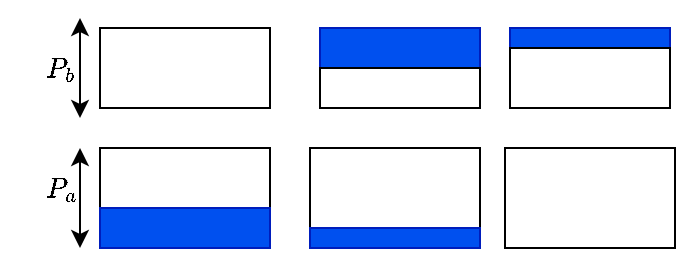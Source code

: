 <mxfile version="14.9.6" type="device"><diagram id="AV85_bqc-FiABDN-bUVl" name="Page-1"><mxGraphModel dx="1422" dy="822" grid="1" gridSize="10" guides="1" tooltips="1" connect="1" arrows="1" fold="1" page="1" pageScale="1" pageWidth="850" pageHeight="1100" math="1" shadow="0"><root><mxCell id="0"/><mxCell id="1" parent="0"/><mxCell id="Zr9S-XgC_M2s1J7sB4nL-7" value="" style="endArrow=classic;startArrow=classic;html=1;" parent="1" edge="1"><mxGeometry width="50" height="50" relative="1" as="geometry"><mxPoint x="70" y="575" as="sourcePoint"/><mxPoint x="70" y="525" as="targetPoint"/></mxGeometry></mxCell><mxCell id="Zr9S-XgC_M2s1J7sB4nL-8" value="$$P_b$$" style="text;html=1;align=center;verticalAlign=middle;resizable=0;points=[];autosize=1;" parent="1" vertex="1"><mxGeometry x="30" y="540" width="60" height="20" as="geometry"/></mxCell><mxCell id="HU7oYA60lOFtbS4yqMgx-3" value="" style="rounded=0;whiteSpace=wrap;html=1;" vertex="1" parent="1"><mxGeometry x="80" y="590" width="85" height="30" as="geometry"/></mxCell><mxCell id="HU7oYA60lOFtbS4yqMgx-6" value="" style="rounded=0;whiteSpace=wrap;html=1;fillColor=#0050ef;strokeColor=#001DBC;fontColor=#ffffff;" vertex="1" parent="1"><mxGeometry x="80" y="620" width="85" height="20" as="geometry"/></mxCell><mxCell id="HU7oYA60lOFtbS4yqMgx-7" value="" style="rounded=0;whiteSpace=wrap;html=1;" vertex="1" parent="1"><mxGeometry x="80" y="530" width="85" height="40" as="geometry"/></mxCell><mxCell id="HU7oYA60lOFtbS4yqMgx-8" value="$$P_a$$" style="text;html=1;align=center;verticalAlign=middle;resizable=0;points=[];autosize=1;" vertex="1" parent="1"><mxGeometry x="30" y="600" width="60" height="20" as="geometry"/></mxCell><mxCell id="HU7oYA60lOFtbS4yqMgx-11" value="" style="endArrow=classic;startArrow=classic;html=1;" edge="1" parent="1"><mxGeometry width="50" height="50" relative="1" as="geometry"><mxPoint x="70" y="640" as="sourcePoint"/><mxPoint x="70" y="590" as="targetPoint"/></mxGeometry></mxCell><mxCell id="HU7oYA60lOFtbS4yqMgx-12" value="" style="rounded=0;whiteSpace=wrap;html=1;fillColor=#0050ef;strokeColor=#001DBC;fontColor=#ffffff;" vertex="1" parent="1"><mxGeometry x="190" y="530" width="80" height="20" as="geometry"/></mxCell><mxCell id="HU7oYA60lOFtbS4yqMgx-13" value="" style="rounded=0;whiteSpace=wrap;html=1;" vertex="1" parent="1"><mxGeometry x="190" y="550" width="80" height="20" as="geometry"/></mxCell><mxCell id="HU7oYA60lOFtbS4yqMgx-14" value="" style="rounded=0;whiteSpace=wrap;html=1;" vertex="1" parent="1"><mxGeometry x="185" y="590" width="85" height="40" as="geometry"/></mxCell><mxCell id="HU7oYA60lOFtbS4yqMgx-15" value="" style="rounded=0;whiteSpace=wrap;html=1;fillColor=#0050ef;strokeColor=#001DBC;fontColor=#ffffff;" vertex="1" parent="1"><mxGeometry x="185" y="630" width="85" height="10" as="geometry"/></mxCell><mxCell id="HU7oYA60lOFtbS4yqMgx-16" value="" style="rounded=0;whiteSpace=wrap;html=1;fillColor=#0050ef;strokeColor=#001DBC;fontColor=#ffffff;" vertex="1" parent="1"><mxGeometry x="285" y="530" width="80" height="20" as="geometry"/></mxCell><mxCell id="HU7oYA60lOFtbS4yqMgx-17" value="" style="rounded=0;whiteSpace=wrap;html=1;" vertex="1" parent="1"><mxGeometry x="285" y="540" width="80" height="30" as="geometry"/></mxCell><mxCell id="HU7oYA60lOFtbS4yqMgx-18" value="" style="rounded=0;whiteSpace=wrap;html=1;" vertex="1" parent="1"><mxGeometry x="282.5" y="590" width="85" height="50" as="geometry"/></mxCell></root></mxGraphModel></diagram></mxfile>
